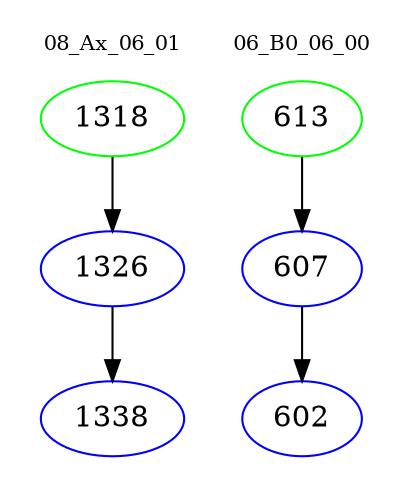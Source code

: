 digraph{
subgraph cluster_0 {
color = white
label = "08_Ax_06_01";
fontsize=10;
T0_1318 [label="1318", color="green"]
T0_1318 -> T0_1326 [color="black"]
T0_1326 [label="1326", color="blue"]
T0_1326 -> T0_1338 [color="black"]
T0_1338 [label="1338", color="blue"]
}
subgraph cluster_1 {
color = white
label = "06_B0_06_00";
fontsize=10;
T1_613 [label="613", color="green"]
T1_613 -> T1_607 [color="black"]
T1_607 [label="607", color="blue"]
T1_607 -> T1_602 [color="black"]
T1_602 [label="602", color="blue"]
}
}
